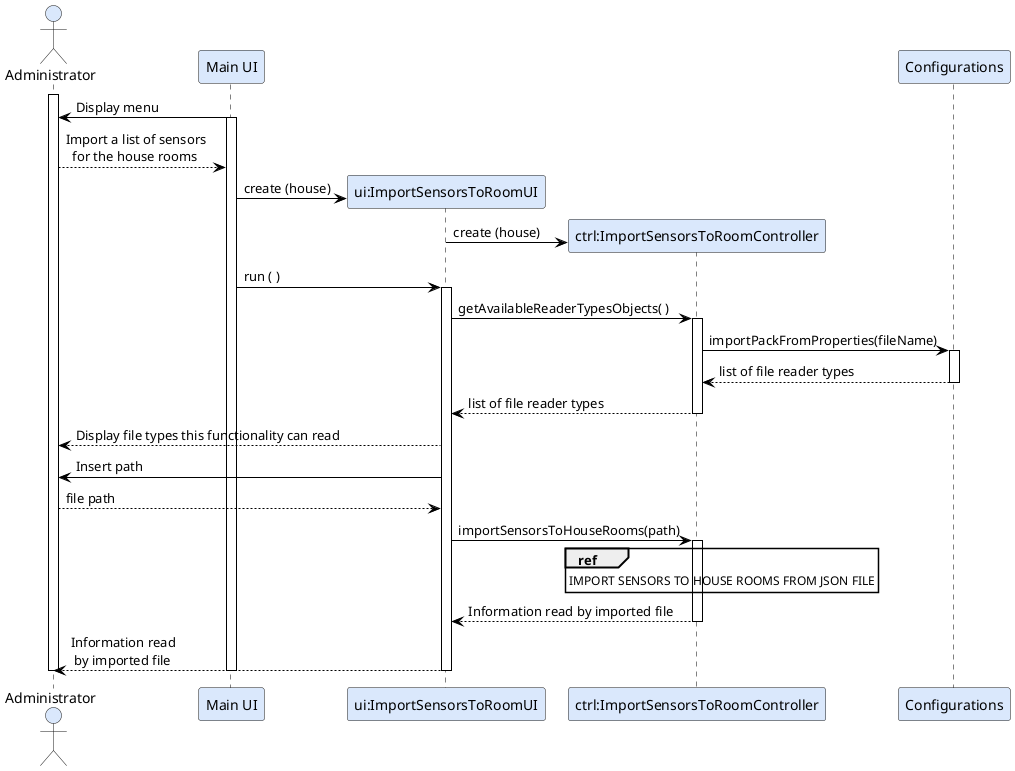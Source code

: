 @startuml

actor "Administrator" as P #DAE8FC
participant "Main UI" as M #DAE8FC
participant "ui:ImportSensorsToRoomUI" as U #DAE8FC
participant "ctrl:ImportSensorsToRoomController" as C #DAE8FC
participant "Configurations" as CONF #DAE8FC


skinparam actor {
	BorderColor 6C8EBF
}

skinparam participant {
	BorderColor 6C8EBF
}

skinparam shadowing false

skinparam sequence {
	ArrowColor BLACK
	ActorBorderColor DeepSkyBlue
	LifeLineBorderColor BLACK
}
activate P

M -> P: Display menu
activate M

P --> M: Import a list of sensors \n  for the house rooms
create U
M -> U: create (house)

create C
U -> C: create (house)
M -> U: run ( )

activate U

U -> C: getAvailableReaderTypesObjects( )
activate C


C -> CONF: importPackFromProperties(fileName)
activate CONF
CONF --> C: list of file reader types
deactivate CONF
C --> U: list of file reader types
deactivate C


U --> P: Display file types this functionality can read


U-> P: Insert path

P --> U: file path


U-> C: importSensorsToHouseRooms(path)
activate C
ref over C: IMPORT SENSORS TO HOUSE ROOMS FROM JSON FILE

C--> U: Information read by imported file
deactivate C
U--> P: Information read \n by imported file

deactivate U

deactivate M

deactivate P
@enduml